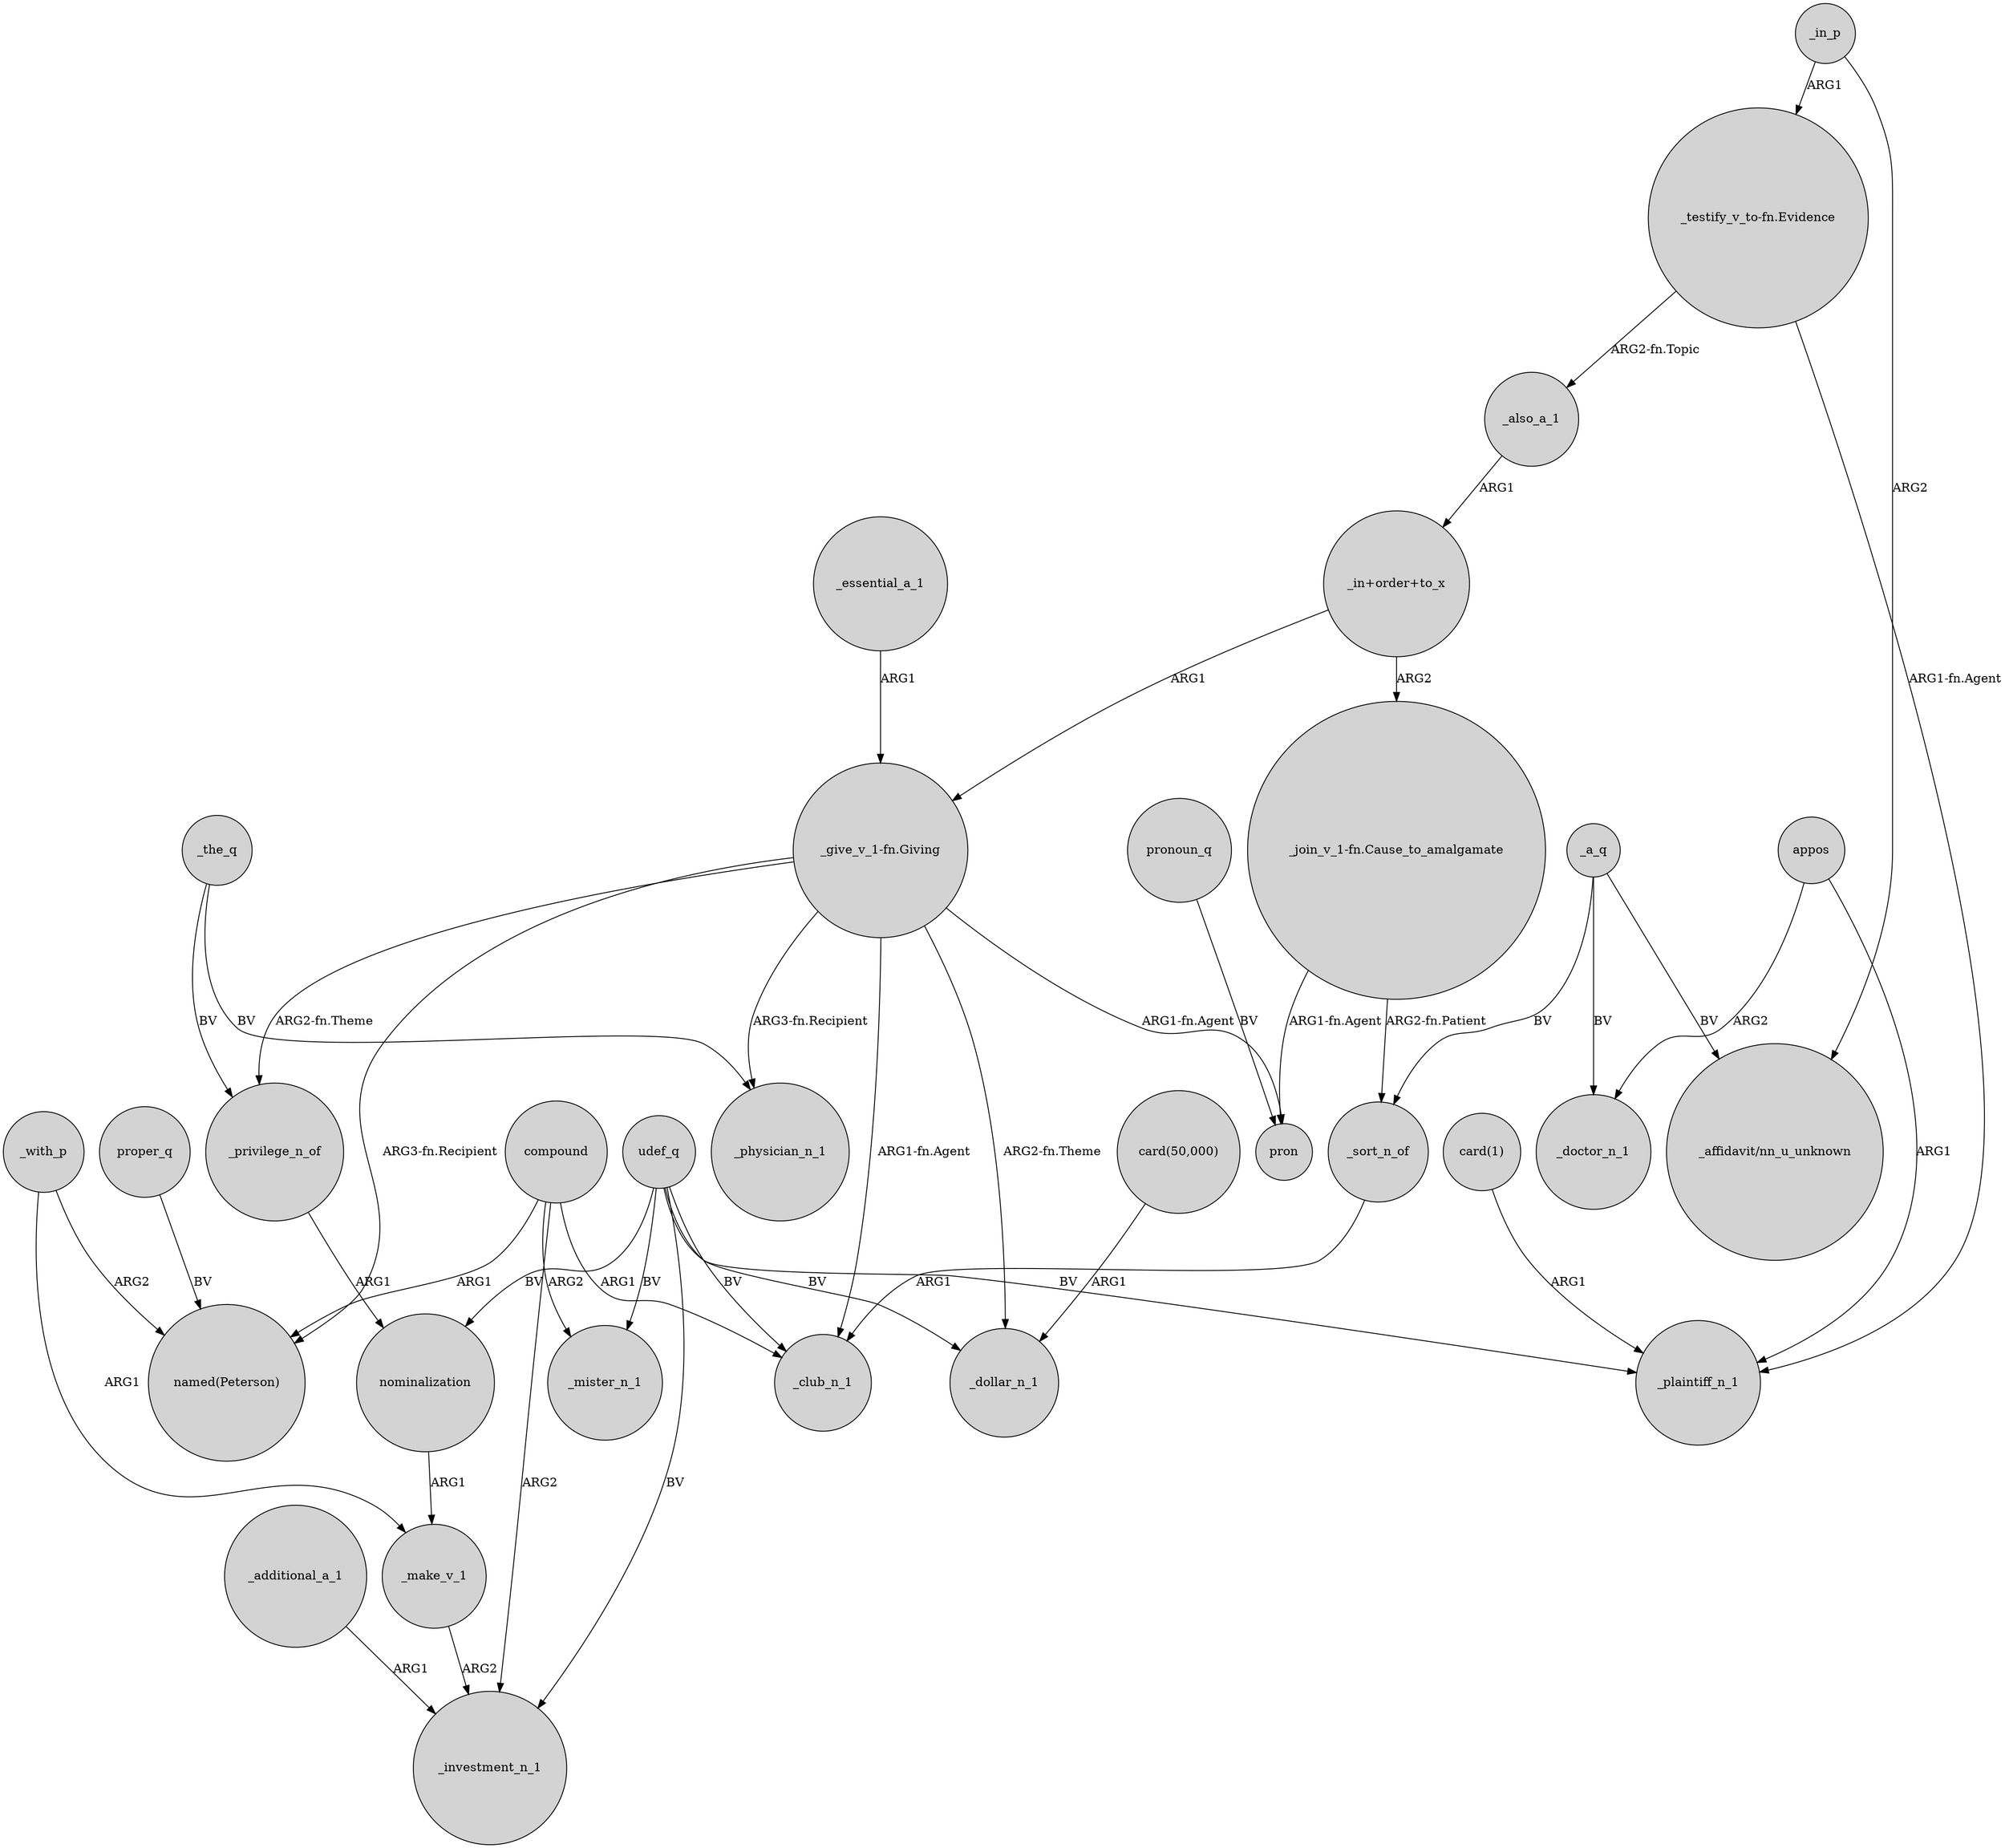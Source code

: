 digraph {
	node [shape=circle style=filled]
	_also_a_1 -> "_in+order+to_x" [label=ARG1]
	_a_q -> "_affidavit/nn_u_unknown" [label=BV]
	"_give_v_1-fn.Giving" -> "named(Peterson)" [label="ARG3-fn.Recipient"]
	"_join_v_1-fn.Cause_to_amalgamate" -> _sort_n_of [label="ARG2-fn.Patient"]
	_the_q -> _privilege_n_of [label=BV]
	_additional_a_1 -> _investment_n_1 [label=ARG1]
	compound -> _mister_n_1 [label=ARG2]
	proper_q -> "named(Peterson)" [label=BV]
	"_join_v_1-fn.Cause_to_amalgamate" -> pron [label="ARG1-fn.Agent"]
	"_testify_v_to-fn.Evidence" -> _plaintiff_n_1 [label="ARG1-fn.Agent"]
	udef_q -> _mister_n_1 [label=BV]
	compound -> _investment_n_1 [label=ARG2]
	_essential_a_1 -> "_give_v_1-fn.Giving" [label=ARG1]
	_a_q -> _doctor_n_1 [label=BV]
	"_give_v_1-fn.Giving" -> _physician_n_1 [label="ARG3-fn.Recipient"]
	nominalization -> _make_v_1 [label=ARG1]
	_in_p -> "_affidavit/nn_u_unknown" [label=ARG2]
	"_give_v_1-fn.Giving" -> pron [label="ARG1-fn.Agent"]
	"_give_v_1-fn.Giving" -> _privilege_n_of [label="ARG2-fn.Theme"]
	"_give_v_1-fn.Giving" -> _dollar_n_1 [label="ARG2-fn.Theme"]
	"_testify_v_to-fn.Evidence" -> _also_a_1 [label="ARG2-fn.Topic"]
	pronoun_q -> pron [label=BV]
	udef_q -> _plaintiff_n_1 [label=BV]
	udef_q -> _club_n_1 [label=BV]
	_privilege_n_of -> nominalization [label=ARG1]
	compound -> "named(Peterson)" [label=ARG1]
	compound -> _club_n_1 [label=ARG1]
	_with_p -> _make_v_1 [label=ARG1]
	_the_q -> _physician_n_1 [label=BV]
	_in_p -> "_testify_v_to-fn.Evidence" [label=ARG1]
	"card(50,000)" -> _dollar_n_1 [label=ARG1]
	udef_q -> nominalization [label=BV]
	"_in+order+to_x" -> "_give_v_1-fn.Giving" [label=ARG1]
	_sort_n_of -> _club_n_1 [label=ARG1]
	"_give_v_1-fn.Giving" -> _club_n_1 [label="ARG1-fn.Agent"]
	"_in+order+to_x" -> "_join_v_1-fn.Cause_to_amalgamate" [label=ARG2]
	udef_q -> _investment_n_1 [label=BV]
	_with_p -> "named(Peterson)" [label=ARG2]
	appos -> _plaintiff_n_1 [label=ARG1]
	"card(1)" -> _plaintiff_n_1 [label=ARG1]
	appos -> _doctor_n_1 [label=ARG2]
	_a_q -> _sort_n_of [label=BV]
	udef_q -> _dollar_n_1 [label=BV]
	_make_v_1 -> _investment_n_1 [label=ARG2]
}
